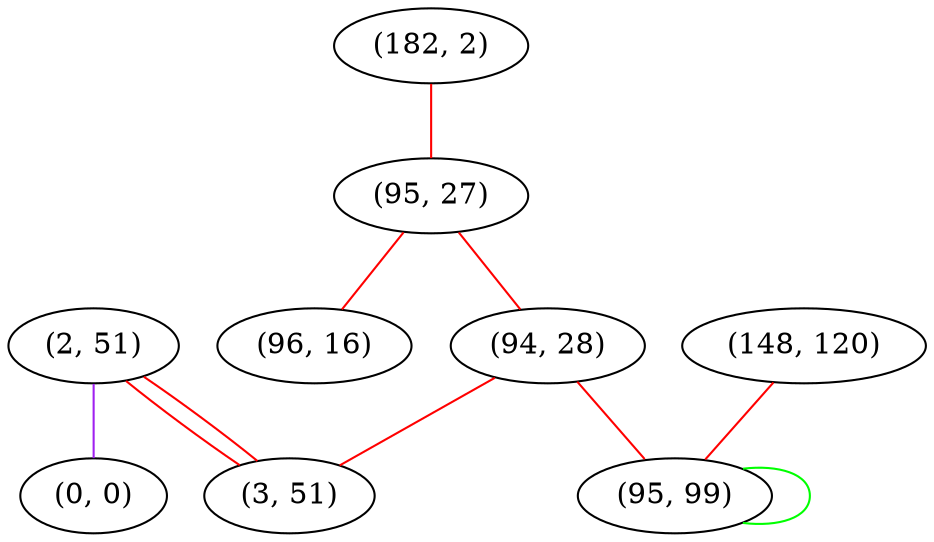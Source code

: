 graph "" {
"(182, 2)";
"(2, 51)";
"(95, 27)";
"(148, 120)";
"(0, 0)";
"(94, 28)";
"(96, 16)";
"(3, 51)";
"(95, 99)";
"(182, 2)" -- "(95, 27)"  [color=red, key=0, weight=1];
"(2, 51)" -- "(0, 0)"  [color=purple, key=0, weight=4];
"(2, 51)" -- "(3, 51)"  [color=red, key=0, weight=1];
"(2, 51)" -- "(3, 51)"  [color=red, key=1, weight=1];
"(95, 27)" -- "(94, 28)"  [color=red, key=0, weight=1];
"(95, 27)" -- "(96, 16)"  [color=red, key=0, weight=1];
"(148, 120)" -- "(95, 99)"  [color=red, key=0, weight=1];
"(94, 28)" -- "(95, 99)"  [color=red, key=0, weight=1];
"(94, 28)" -- "(3, 51)"  [color=red, key=0, weight=1];
"(95, 99)" -- "(95, 99)"  [color=green, key=0, weight=2];
}
